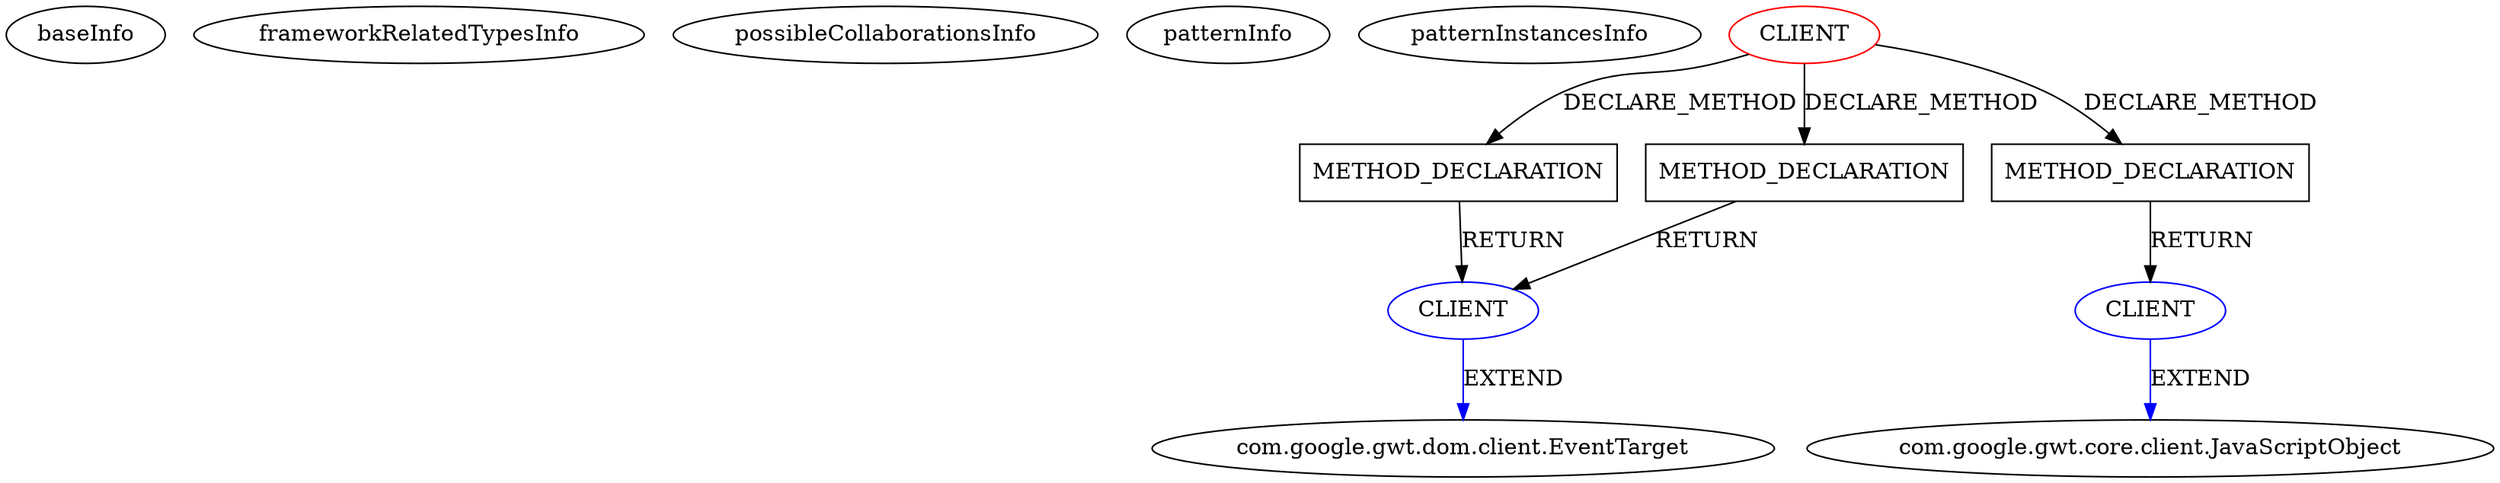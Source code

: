 digraph {
baseInfo[graphId=1528,category="pattern",isAnonymous=false,possibleRelation=false]
frameworkRelatedTypesInfo[]
possibleCollaborationsInfo[]
patternInfo[frequency=2.0,patternRootClient=0]
patternInstancesInfo[0="mguiral-GwtSvgLib~/mguiral-GwtSvgLib/GwtSvgLib-master/src/gwt/html5/svg/client/user/ui/SVGUseWidget.java~SVGUseWidget~3995",1="mguiral-GwtSvgLib~/mguiral-GwtSvgLib/GwtSvgLib-master/src/gwt/html5/svg/client/dom/SVGUseElement.java~SVGUseElement~3833"]
25[label="com.google.gwt.dom.client.EventTarget",vertexType="FRAMEWORK_CLASS_TYPE",isFrameworkType=false]
24[label="CLIENT",vertexType="REFERENCE_CLIENT_CLASS_DECLARATION",isFrameworkType=false,color=blue]
26[label="METHOD_DECLARATION",vertexType="CLIENT_METHOD_DECLARATION",isFrameworkType=false,shape=box]
0[label="CLIENT",vertexType="ROOT_CLIENT_CLASS_DECLARATION",isFrameworkType=false,color=red]
23[label="METHOD_DECLARATION",vertexType="CLIENT_METHOD_DECLARATION",isFrameworkType=false,shape=box]
28[label="METHOD_DECLARATION",vertexType="CLIENT_METHOD_DECLARATION",isFrameworkType=false,shape=box]
29[label="CLIENT",vertexType="REFERENCE_CLIENT_CLASS_DECLARATION",isFrameworkType=false,color=blue]
30[label="com.google.gwt.core.client.JavaScriptObject",vertexType="FRAMEWORK_CLASS_TYPE",isFrameworkType=false]
28->29[label="RETURN"]
26->24[label="RETURN"]
24->25[label="EXTEND",color=blue]
23->24[label="RETURN"]
0->26[label="DECLARE_METHOD"]
0->23[label="DECLARE_METHOD"]
0->28[label="DECLARE_METHOD"]
29->30[label="EXTEND",color=blue]
}
